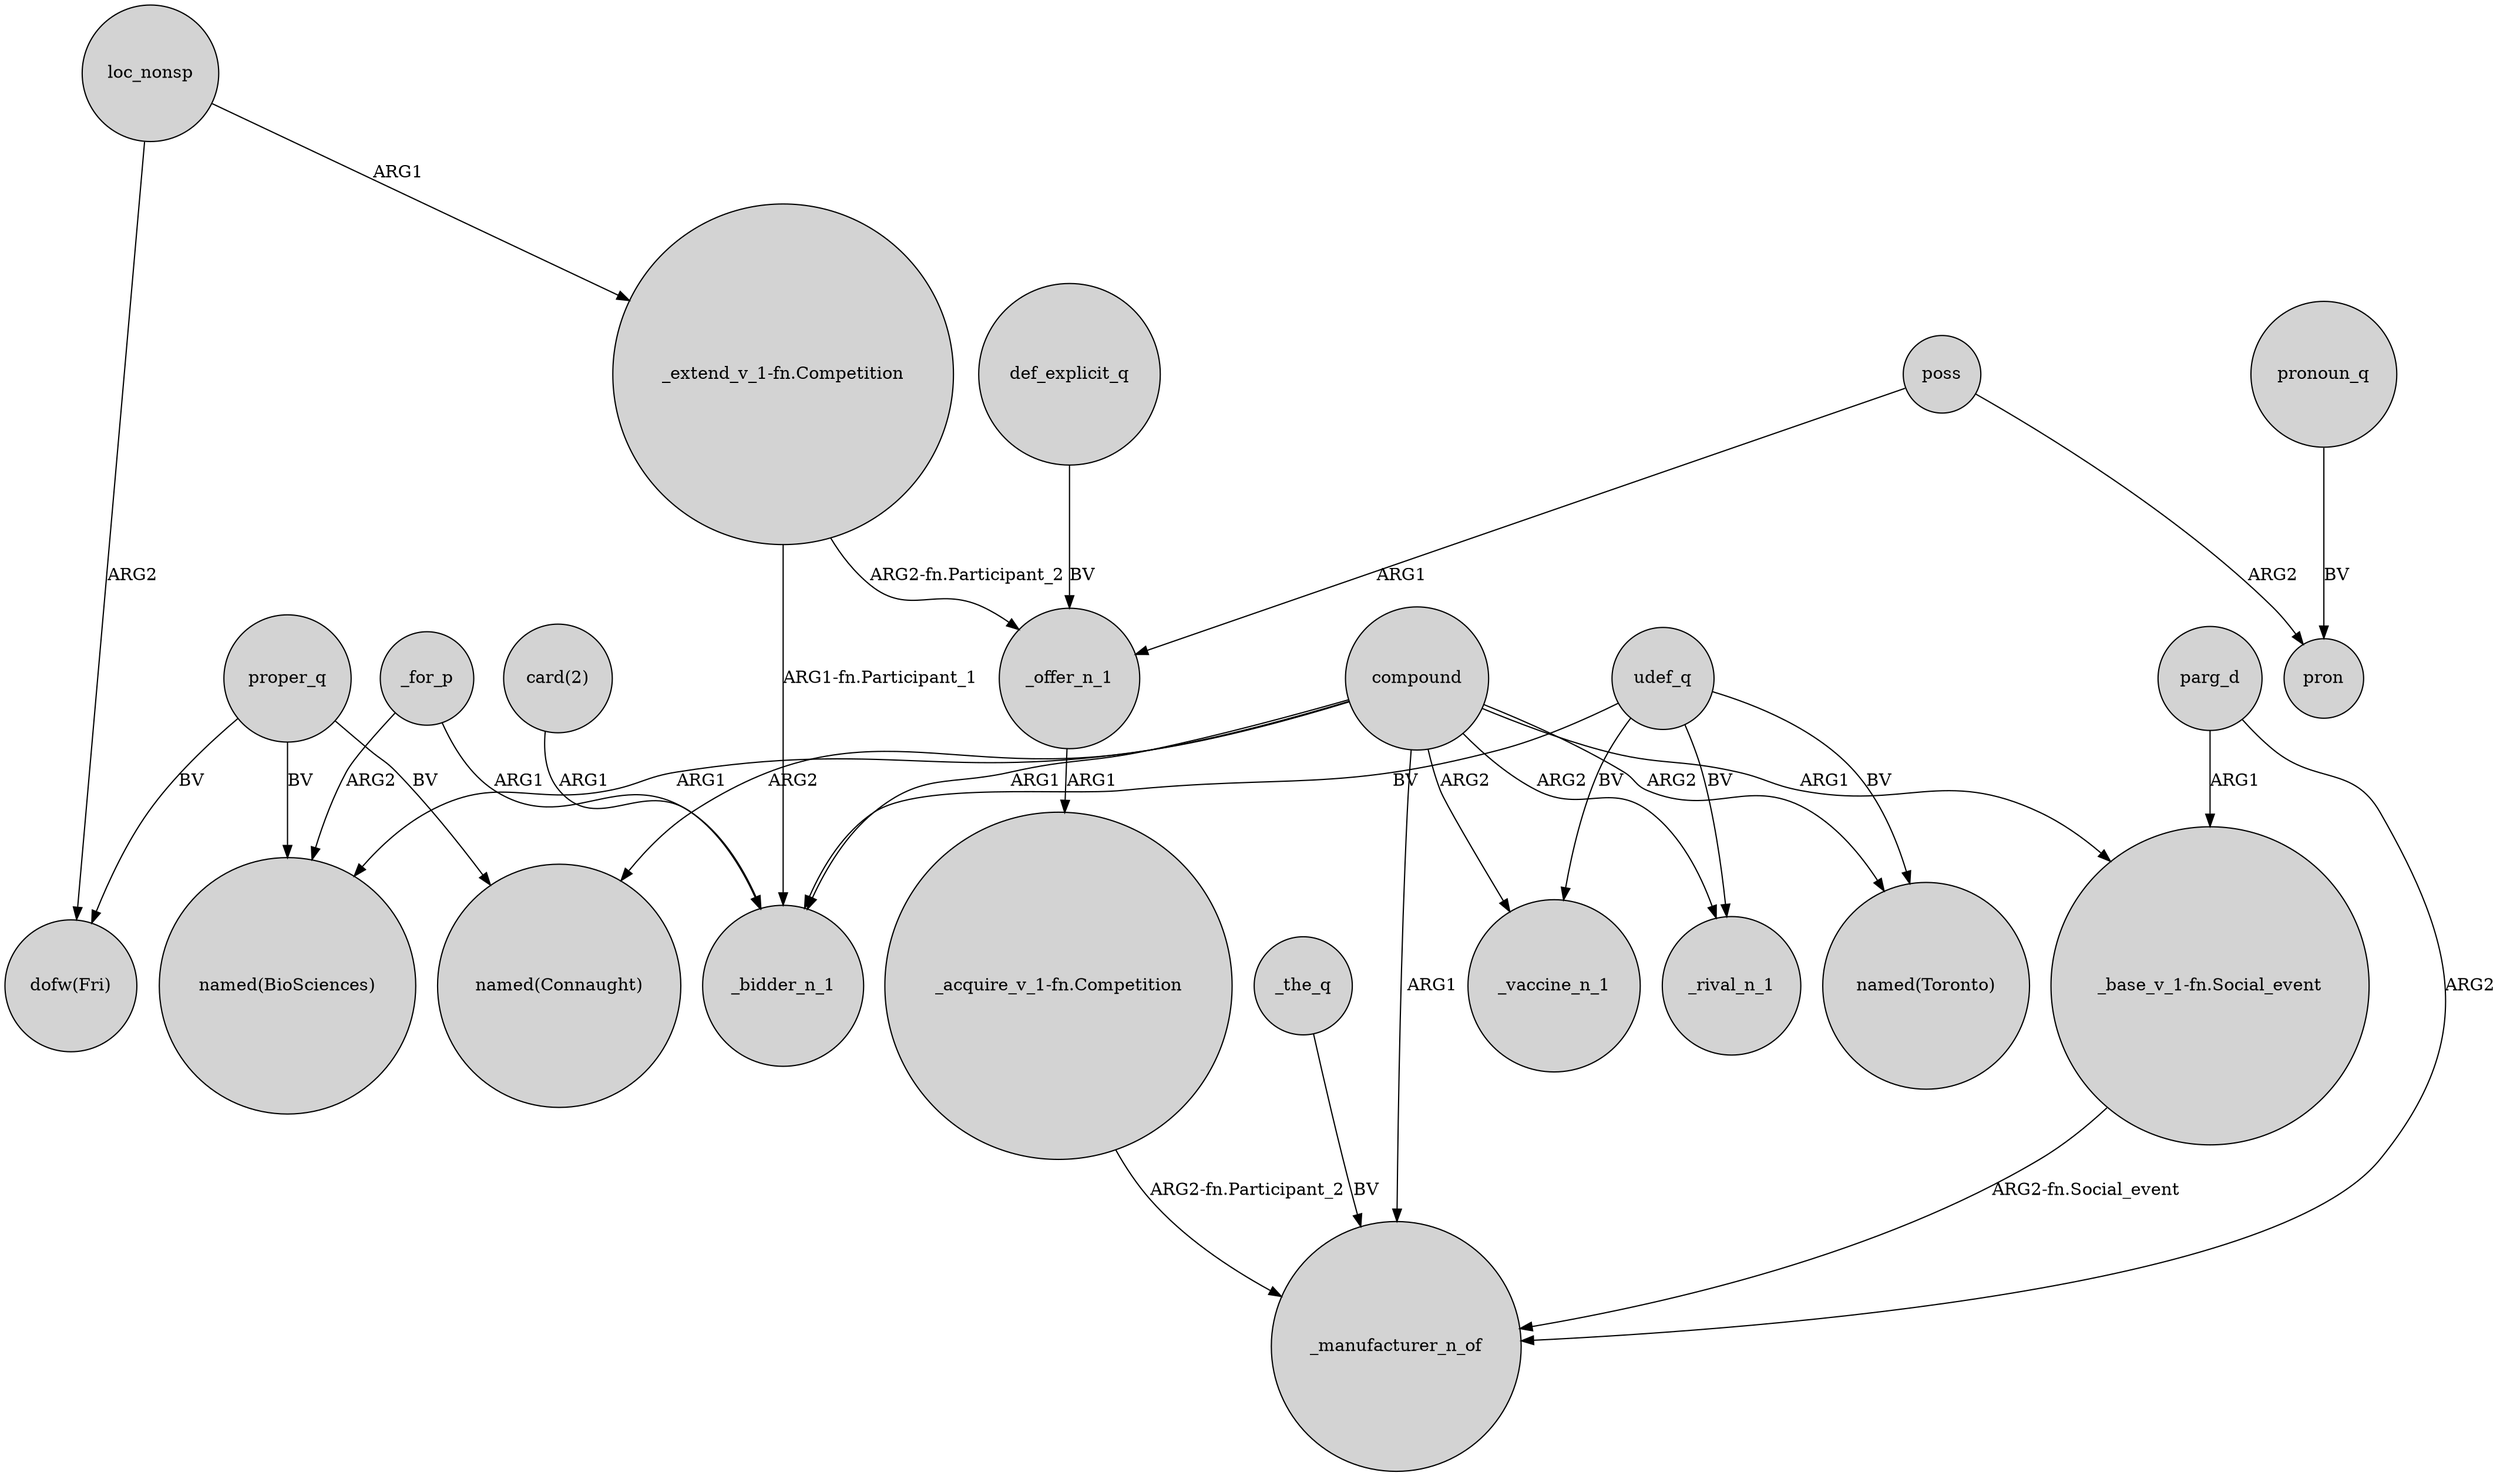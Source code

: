 digraph {
	node [shape=circle style=filled]
	"card(2)" -> _bidder_n_1 [label=ARG1]
	proper_q -> "named(Connaught)" [label=BV]
	compound -> _rival_n_1 [label=ARG2]
	_offer_n_1 -> "_acquire_v_1-fn.Competition" [label=ARG1]
	proper_q -> "dofw(Fri)" [label=BV]
	compound -> "named(BioSciences)" [label=ARG1]
	"_extend_v_1-fn.Competition" -> _bidder_n_1 [label="ARG1-fn.Participant_1"]
	loc_nonsp -> "dofw(Fri)" [label=ARG2]
	udef_q -> _bidder_n_1 [label=BV]
	proper_q -> "named(BioSciences)" [label=BV]
	"_acquire_v_1-fn.Competition" -> _manufacturer_n_of [label="ARG2-fn.Participant_2"]
	pronoun_q -> pron [label=BV]
	poss -> _offer_n_1 [label=ARG1]
	compound -> "named(Connaught)" [label=ARG2]
	poss -> pron [label=ARG2]
	compound -> _bidder_n_1 [label=ARG1]
	udef_q -> _rival_n_1 [label=BV]
	_the_q -> _manufacturer_n_of [label=BV]
	compound -> _vaccine_n_1 [label=ARG2]
	compound -> "_base_v_1-fn.Social_event" [label=ARG1]
	loc_nonsp -> "_extend_v_1-fn.Competition" [label=ARG1]
	def_explicit_q -> _offer_n_1 [label=BV]
	compound -> "named(Toronto)" [label=ARG2]
	parg_d -> _manufacturer_n_of [label=ARG2]
	udef_q -> "named(Toronto)" [label=BV]
	parg_d -> "_base_v_1-fn.Social_event" [label=ARG1]
	compound -> _manufacturer_n_of [label=ARG1]
	"_base_v_1-fn.Social_event" -> _manufacturer_n_of [label="ARG2-fn.Social_event"]
	_for_p -> _bidder_n_1 [label=ARG1]
	udef_q -> _vaccine_n_1 [label=BV]
	"_extend_v_1-fn.Competition" -> _offer_n_1 [label="ARG2-fn.Participant_2"]
	_for_p -> "named(BioSciences)" [label=ARG2]
}
